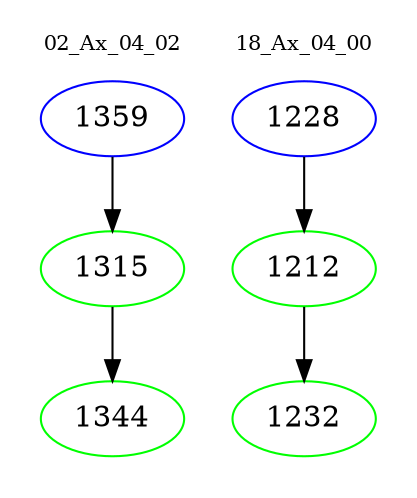 digraph{
subgraph cluster_0 {
color = white
label = "02_Ax_04_02";
fontsize=10;
T0_1359 [label="1359", color="blue"]
T0_1359 -> T0_1315 [color="black"]
T0_1315 [label="1315", color="green"]
T0_1315 -> T0_1344 [color="black"]
T0_1344 [label="1344", color="green"]
}
subgraph cluster_1 {
color = white
label = "18_Ax_04_00";
fontsize=10;
T1_1228 [label="1228", color="blue"]
T1_1228 -> T1_1212 [color="black"]
T1_1212 [label="1212", color="green"]
T1_1212 -> T1_1232 [color="black"]
T1_1232 [label="1232", color="green"]
}
}
